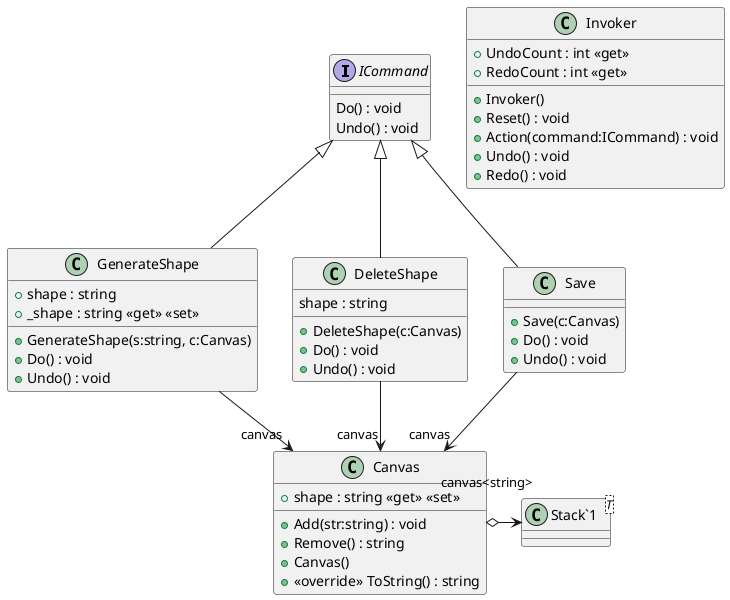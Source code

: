 @startuml
interface ICommand {
    Do() : void
    Undo() : void
}
class Invoker {
    + UndoCount : int <<get>>
    + RedoCount : int <<get>>
    + Invoker()
    + Reset() : void
    + Action(command:ICommand) : void
    + Undo() : void
    + Redo() : void
}
class GenerateShape {
    + shape : string
    + _shape : string <<get>> <<set>>
    + GenerateShape(s:string, c:Canvas)
    + Do() : void
    + Undo() : void
}
class DeleteShape {
    shape : string
    + DeleteShape(c:Canvas)
    + Do() : void
    + Undo() : void
}
class Canvas {
    + shape : string <<get>> <<set>>
    + Add(str:string) : void
    + Remove() : string
    + Canvas()
    + <<override>> ToString() : string
}
class Save {
    + Save(c:Canvas)
    + Do() : void
    + Undo() : void
}
class "Stack`1"<T> {
}
ICommand <|-- GenerateShape
GenerateShape --> "canvas" Canvas
ICommand <|-- DeleteShape
DeleteShape --> "canvas" Canvas
Canvas o-> "canvas<string>" "Stack`1"
ICommand <|-- Save
Save --> "canvas" Canvas
@enduml
